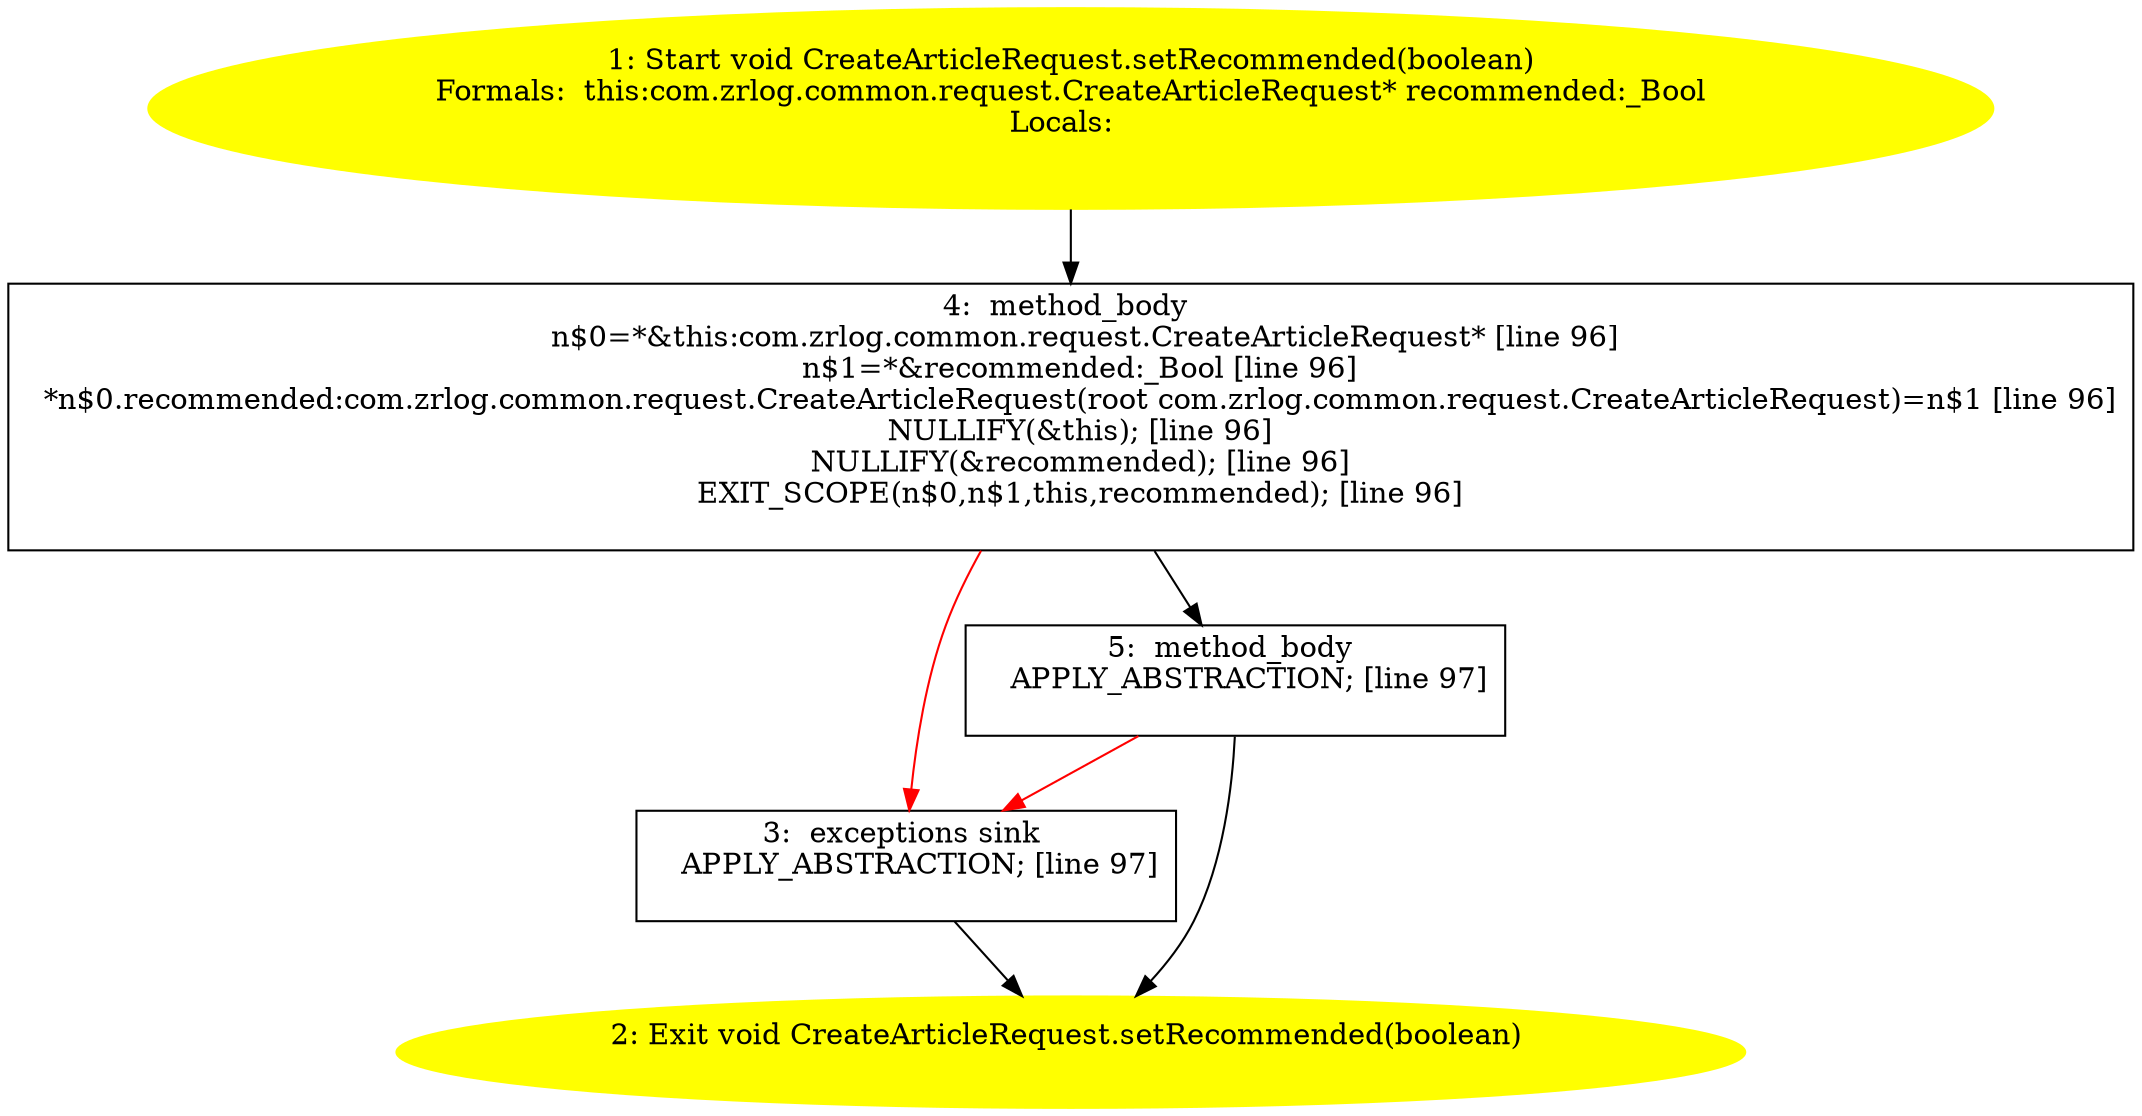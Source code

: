 /* @generated */
digraph cfg {
"com.zrlog.common.request.CreateArticleRequest.setRecommended(boolean):void.d33de0634a05948c1324e5a4e935c8d8_1" [label="1: Start void CreateArticleRequest.setRecommended(boolean)\nFormals:  this:com.zrlog.common.request.CreateArticleRequest* recommended:_Bool\nLocals:  \n  " color=yellow style=filled]
	

	 "com.zrlog.common.request.CreateArticleRequest.setRecommended(boolean):void.d33de0634a05948c1324e5a4e935c8d8_1" -> "com.zrlog.common.request.CreateArticleRequest.setRecommended(boolean):void.d33de0634a05948c1324e5a4e935c8d8_4" ;
"com.zrlog.common.request.CreateArticleRequest.setRecommended(boolean):void.d33de0634a05948c1324e5a4e935c8d8_2" [label="2: Exit void CreateArticleRequest.setRecommended(boolean) \n  " color=yellow style=filled]
	

"com.zrlog.common.request.CreateArticleRequest.setRecommended(boolean):void.d33de0634a05948c1324e5a4e935c8d8_3" [label="3:  exceptions sink \n   APPLY_ABSTRACTION; [line 97]\n " shape="box"]
	

	 "com.zrlog.common.request.CreateArticleRequest.setRecommended(boolean):void.d33de0634a05948c1324e5a4e935c8d8_3" -> "com.zrlog.common.request.CreateArticleRequest.setRecommended(boolean):void.d33de0634a05948c1324e5a4e935c8d8_2" ;
"com.zrlog.common.request.CreateArticleRequest.setRecommended(boolean):void.d33de0634a05948c1324e5a4e935c8d8_4" [label="4:  method_body \n   n$0=*&this:com.zrlog.common.request.CreateArticleRequest* [line 96]\n  n$1=*&recommended:_Bool [line 96]\n  *n$0.recommended:com.zrlog.common.request.CreateArticleRequest(root com.zrlog.common.request.CreateArticleRequest)=n$1 [line 96]\n  NULLIFY(&this); [line 96]\n  NULLIFY(&recommended); [line 96]\n  EXIT_SCOPE(n$0,n$1,this,recommended); [line 96]\n " shape="box"]
	

	 "com.zrlog.common.request.CreateArticleRequest.setRecommended(boolean):void.d33de0634a05948c1324e5a4e935c8d8_4" -> "com.zrlog.common.request.CreateArticleRequest.setRecommended(boolean):void.d33de0634a05948c1324e5a4e935c8d8_5" ;
	 "com.zrlog.common.request.CreateArticleRequest.setRecommended(boolean):void.d33de0634a05948c1324e5a4e935c8d8_4" -> "com.zrlog.common.request.CreateArticleRequest.setRecommended(boolean):void.d33de0634a05948c1324e5a4e935c8d8_3" [color="red" ];
"com.zrlog.common.request.CreateArticleRequest.setRecommended(boolean):void.d33de0634a05948c1324e5a4e935c8d8_5" [label="5:  method_body \n   APPLY_ABSTRACTION; [line 97]\n " shape="box"]
	

	 "com.zrlog.common.request.CreateArticleRequest.setRecommended(boolean):void.d33de0634a05948c1324e5a4e935c8d8_5" -> "com.zrlog.common.request.CreateArticleRequest.setRecommended(boolean):void.d33de0634a05948c1324e5a4e935c8d8_2" ;
	 "com.zrlog.common.request.CreateArticleRequest.setRecommended(boolean):void.d33de0634a05948c1324e5a4e935c8d8_5" -> "com.zrlog.common.request.CreateArticleRequest.setRecommended(boolean):void.d33de0634a05948c1324e5a4e935c8d8_3" [color="red" ];
}
